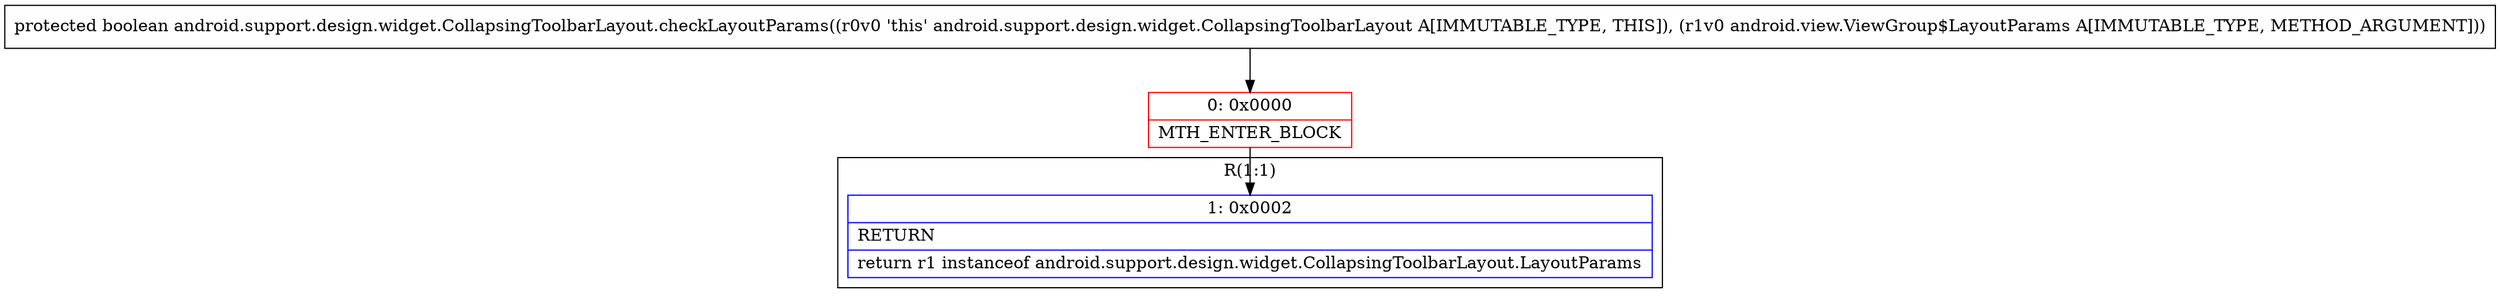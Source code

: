 digraph "CFG forandroid.support.design.widget.CollapsingToolbarLayout.checkLayoutParams(Landroid\/view\/ViewGroup$LayoutParams;)Z" {
subgraph cluster_Region_1103702457 {
label = "R(1:1)";
node [shape=record,color=blue];
Node_1 [shape=record,label="{1\:\ 0x0002|RETURN\l|return r1 instanceof android.support.design.widget.CollapsingToolbarLayout.LayoutParams\l}"];
}
Node_0 [shape=record,color=red,label="{0\:\ 0x0000|MTH_ENTER_BLOCK\l}"];
MethodNode[shape=record,label="{protected boolean android.support.design.widget.CollapsingToolbarLayout.checkLayoutParams((r0v0 'this' android.support.design.widget.CollapsingToolbarLayout A[IMMUTABLE_TYPE, THIS]), (r1v0 android.view.ViewGroup$LayoutParams A[IMMUTABLE_TYPE, METHOD_ARGUMENT])) }"];
MethodNode -> Node_0;
Node_0 -> Node_1;
}

